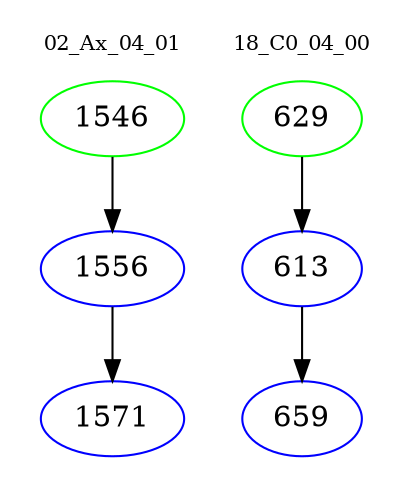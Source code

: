 digraph{
subgraph cluster_0 {
color = white
label = "02_Ax_04_01";
fontsize=10;
T0_1546 [label="1546", color="green"]
T0_1546 -> T0_1556 [color="black"]
T0_1556 [label="1556", color="blue"]
T0_1556 -> T0_1571 [color="black"]
T0_1571 [label="1571", color="blue"]
}
subgraph cluster_1 {
color = white
label = "18_C0_04_00";
fontsize=10;
T1_629 [label="629", color="green"]
T1_629 -> T1_613 [color="black"]
T1_613 [label="613", color="blue"]
T1_613 -> T1_659 [color="black"]
T1_659 [label="659", color="blue"]
}
}
